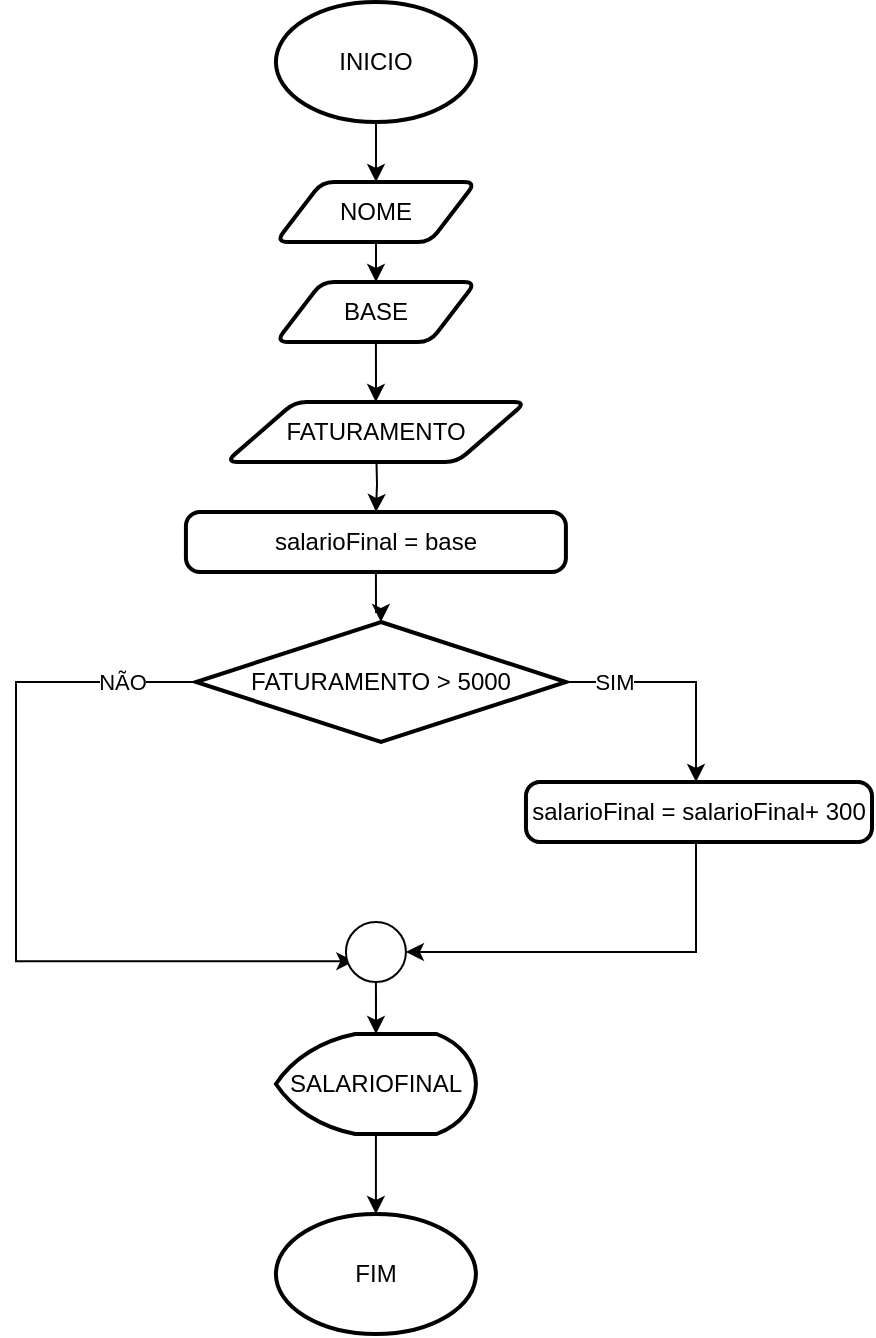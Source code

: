 <mxfile version="25.0.3">
  <diagram name="Página-1" id="bqSLXWLM2ICRi-HMAkXr">
    <mxGraphModel dx="1434" dy="780" grid="1" gridSize="10" guides="1" tooltips="1" connect="1" arrows="1" fold="1" page="1" pageScale="1" pageWidth="1169" pageHeight="827" math="0" shadow="0">
      <root>
        <mxCell id="0" />
        <mxCell id="1" parent="0" />
        <mxCell id="_oOxYickGk842K9Q29Tc-1" style="edgeStyle=orthogonalEdgeStyle;rounded=0;orthogonalLoop=1;jettySize=auto;html=1;" parent="1" source="_oOxYickGk842K9Q29Tc-2" target="_oOxYickGk842K9Q29Tc-5" edge="1">
          <mxGeometry relative="1" as="geometry" />
        </mxCell>
        <mxCell id="_oOxYickGk842K9Q29Tc-2" value="INICIO" style="strokeWidth=2;html=1;shape=mxgraph.flowchart.start_1;whiteSpace=wrap;" parent="1" vertex="1">
          <mxGeometry x="511.96" y="124" width="100" height="60" as="geometry" />
        </mxCell>
        <mxCell id="_oOxYickGk842K9Q29Tc-3" value="FIM" style="strokeWidth=2;html=1;shape=mxgraph.flowchart.start_1;whiteSpace=wrap;" parent="1" vertex="1">
          <mxGeometry x="511.96" y="730" width="100" height="60" as="geometry" />
        </mxCell>
        <mxCell id="_oOxYickGk842K9Q29Tc-4" style="edgeStyle=orthogonalEdgeStyle;rounded=0;orthogonalLoop=1;jettySize=auto;html=1;" parent="1" source="_oOxYickGk842K9Q29Tc-5" target="_oOxYickGk842K9Q29Tc-7" edge="1">
          <mxGeometry relative="1" as="geometry" />
        </mxCell>
        <mxCell id="_oOxYickGk842K9Q29Tc-5" value="NOME" style="shape=parallelogram;html=1;strokeWidth=2;perimeter=parallelogramPerimeter;whiteSpace=wrap;rounded=1;arcSize=12;size=0.23;" parent="1" vertex="1">
          <mxGeometry x="511.96" y="214" width="100" height="30" as="geometry" />
        </mxCell>
        <mxCell id="_oOxYickGk842K9Q29Tc-6" style="edgeStyle=orthogonalEdgeStyle;rounded=0;orthogonalLoop=1;jettySize=auto;html=1;" parent="1" target="_oOxYickGk842K9Q29Tc-8" edge="1">
          <mxGeometry relative="1" as="geometry">
            <mxPoint x="561.96" y="364" as="targetPoint" />
            <mxPoint x="562" y="344" as="sourcePoint" />
          </mxGeometry>
        </mxCell>
        <mxCell id="_oOxYickGk842K9Q29Tc-22" style="edgeStyle=orthogonalEdgeStyle;rounded=0;orthogonalLoop=1;jettySize=auto;html=1;exitX=0.5;exitY=1;exitDx=0;exitDy=0;" parent="1" source="_oOxYickGk842K9Q29Tc-7" target="_oOxYickGk842K9Q29Tc-21" edge="1">
          <mxGeometry relative="1" as="geometry" />
        </mxCell>
        <mxCell id="_oOxYickGk842K9Q29Tc-7" value="BASE" style="shape=parallelogram;html=1;strokeWidth=2;perimeter=parallelogramPerimeter;whiteSpace=wrap;rounded=1;arcSize=12;size=0.23;" parent="1" vertex="1">
          <mxGeometry x="511.96" y="264" width="100" height="30" as="geometry" />
        </mxCell>
        <mxCell id="_oOxYickGk842K9Q29Tc-8" value="salarioFinal = base" style="rounded=1;whiteSpace=wrap;html=1;absoluteArcSize=1;arcSize=14;strokeWidth=2;" parent="1" vertex="1">
          <mxGeometry x="466.96" y="379" width="190" height="30" as="geometry" />
        </mxCell>
        <mxCell id="_oOxYickGk842K9Q29Tc-10" style="edgeStyle=orthogonalEdgeStyle;rounded=0;orthogonalLoop=1;jettySize=auto;html=1;exitX=0.5;exitY=1;exitDx=0;exitDy=0;" parent="1" source="_oOxYickGk842K9Q29Tc-8" target="_oOxYickGk842K9Q29Tc-15" edge="1">
          <mxGeometry relative="1" as="geometry">
            <mxPoint x="561.96" y="439" as="targetPoint" />
          </mxGeometry>
        </mxCell>
        <mxCell id="_oOxYickGk842K9Q29Tc-11" style="edgeStyle=orthogonalEdgeStyle;rounded=0;orthogonalLoop=1;jettySize=auto;html=1;" parent="1" source="_oOxYickGk842K9Q29Tc-15" target="_oOxYickGk842K9Q29Tc-23" edge="1">
          <mxGeometry relative="1" as="geometry">
            <mxPoint x="702" y="514" as="targetPoint" />
            <Array as="points">
              <mxPoint x="722" y="464" />
            </Array>
          </mxGeometry>
        </mxCell>
        <mxCell id="_oOxYickGk842K9Q29Tc-12" value="SIM" style="edgeLabel;html=1;align=center;verticalAlign=middle;resizable=0;points=[];" parent="_oOxYickGk842K9Q29Tc-11" vertex="1" connectable="0">
          <mxGeometry x="-0.722" y="3" relative="1" as="geometry">
            <mxPoint x="8" y="3" as="offset" />
          </mxGeometry>
        </mxCell>
        <mxCell id="_oOxYickGk842K9Q29Tc-13" style="edgeStyle=orthogonalEdgeStyle;rounded=0;orthogonalLoop=1;jettySize=auto;html=1;entryX=0.14;entryY=0.653;entryDx=0;entryDy=0;entryPerimeter=0;exitX=0;exitY=0.5;exitDx=0;exitDy=0;exitPerimeter=0;" parent="1" source="_oOxYickGk842K9Q29Tc-15" target="_oOxYickGk842K9Q29Tc-20" edge="1">
          <mxGeometry relative="1" as="geometry">
            <Array as="points">
              <mxPoint x="382" y="464" />
              <mxPoint x="382" y="604" />
            </Array>
            <mxPoint x="477" y="474" as="sourcePoint" />
          </mxGeometry>
        </mxCell>
        <mxCell id="_oOxYickGk842K9Q29Tc-14" value="NÃO" style="edgeLabel;html=1;align=center;verticalAlign=middle;resizable=0;points=[];" parent="_oOxYickGk842K9Q29Tc-13" vertex="1" connectable="0">
          <mxGeometry x="-0.747" y="-2" relative="1" as="geometry">
            <mxPoint x="13" y="2" as="offset" />
          </mxGeometry>
        </mxCell>
        <mxCell id="_oOxYickGk842K9Q29Tc-15" value="FATURAMENTO &amp;gt; 5000" style="strokeWidth=2;html=1;shape=mxgraph.flowchart.decision;whiteSpace=wrap;" parent="1" vertex="1">
          <mxGeometry x="472.02" y="434" width="184.94" height="60" as="geometry" />
        </mxCell>
        <mxCell id="_oOxYickGk842K9Q29Tc-26" style="edgeStyle=orthogonalEdgeStyle;rounded=0;orthogonalLoop=1;jettySize=auto;html=1;exitX=0.5;exitY=1;exitDx=0;exitDy=0;" parent="1" source="_oOxYickGk842K9Q29Tc-20" target="_oOxYickGk842K9Q29Tc-25" edge="1">
          <mxGeometry relative="1" as="geometry" />
        </mxCell>
        <mxCell id="_oOxYickGk842K9Q29Tc-20" value="" style="ellipse;whiteSpace=wrap;html=1;strokeWidth=1;" parent="1" vertex="1">
          <mxGeometry x="546.96" y="584" width="30" height="30" as="geometry" />
        </mxCell>
        <mxCell id="_oOxYickGk842K9Q29Tc-21" value="FATURAMENTO" style="shape=parallelogram;html=1;strokeWidth=2;perimeter=parallelogramPerimeter;whiteSpace=wrap;rounded=1;arcSize=12;size=0.23;" parent="1" vertex="1">
          <mxGeometry x="486.94" y="324" width="150.04" height="30" as="geometry" />
        </mxCell>
        <mxCell id="_oOxYickGk842K9Q29Tc-24" style="edgeStyle=orthogonalEdgeStyle;rounded=0;orthogonalLoop=1;jettySize=auto;html=1;entryX=1;entryY=0.5;entryDx=0;entryDy=0;" parent="1" source="_oOxYickGk842K9Q29Tc-23" target="_oOxYickGk842K9Q29Tc-20" edge="1">
          <mxGeometry relative="1" as="geometry">
            <Array as="points">
              <mxPoint x="722" y="599" />
            </Array>
          </mxGeometry>
        </mxCell>
        <mxCell id="_oOxYickGk842K9Q29Tc-23" value="salarioFinal = salarioFinal+ 300" style="rounded=1;whiteSpace=wrap;html=1;absoluteArcSize=1;arcSize=14;strokeWidth=2;" parent="1" vertex="1">
          <mxGeometry x="636.98" y="514" width="173.02" height="30" as="geometry" />
        </mxCell>
        <mxCell id="_oOxYickGk842K9Q29Tc-27" style="edgeStyle=orthogonalEdgeStyle;rounded=0;orthogonalLoop=1;jettySize=auto;html=1;" parent="1" source="_oOxYickGk842K9Q29Tc-25" target="_oOxYickGk842K9Q29Tc-3" edge="1">
          <mxGeometry relative="1" as="geometry" />
        </mxCell>
        <mxCell id="_oOxYickGk842K9Q29Tc-25" value="SALARIOFINAL" style="strokeWidth=2;html=1;shape=mxgraph.flowchart.display;whiteSpace=wrap;" parent="1" vertex="1">
          <mxGeometry x="511.96" y="640" width="100" height="50" as="geometry" />
        </mxCell>
      </root>
    </mxGraphModel>
  </diagram>
</mxfile>
